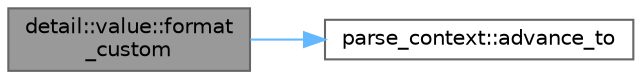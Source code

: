 digraph "detail::value::format_custom"
{
 // LATEX_PDF_SIZE
  bgcolor="transparent";
  edge [fontname=Helvetica,fontsize=10,labelfontname=Helvetica,labelfontsize=10];
  node [fontname=Helvetica,fontsize=10,shape=box,height=0.2,width=0.4];
  rankdir="LR";
  Node1 [id="Node000001",label="detail::value::format\l_custom",height=0.2,width=0.4,color="gray40", fillcolor="grey60", style="filled", fontcolor="black",tooltip=" "];
  Node1 -> Node2 [id="edge2_Node000001_Node000002",color="steelblue1",style="solid",tooltip=" "];
  Node2 [id="Node000002",label="parse_context::advance_to",height=0.2,width=0.4,color="grey40", fillcolor="white", style="filled",URL="$classparse__context.html#aa797d1308d9cd7a7755327c6db352665",tooltip="Advances the begin iterator to it."];
}
